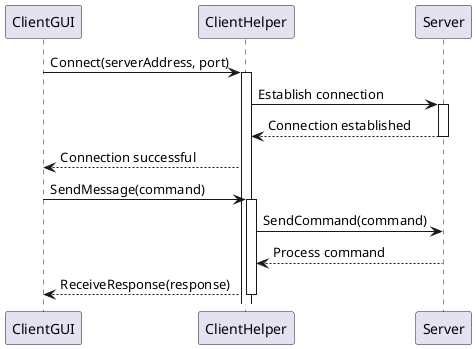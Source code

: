 @startuml
participant ClientGUI
participant ClientHelper
participant Server


ClientGUI -> ClientHelper: Connect(serverAddress, port)
activate ClientHelper
ClientHelper -> Server: Establish connection
activate Server
Server --> ClientHelper: Connection established
deactivate Server
ClientHelper --> ClientGUI: Connection successful
ClientGUI -> ClientHelper: SendMessage(command)
activate ClientHelper
ClientHelper -> Server: SendCommand(command)
Server --> ClientHelper: Process command
ClientHelper --> ClientGUI: ReceiveResponse(response)
deactivate ClientHelper
@enduml
